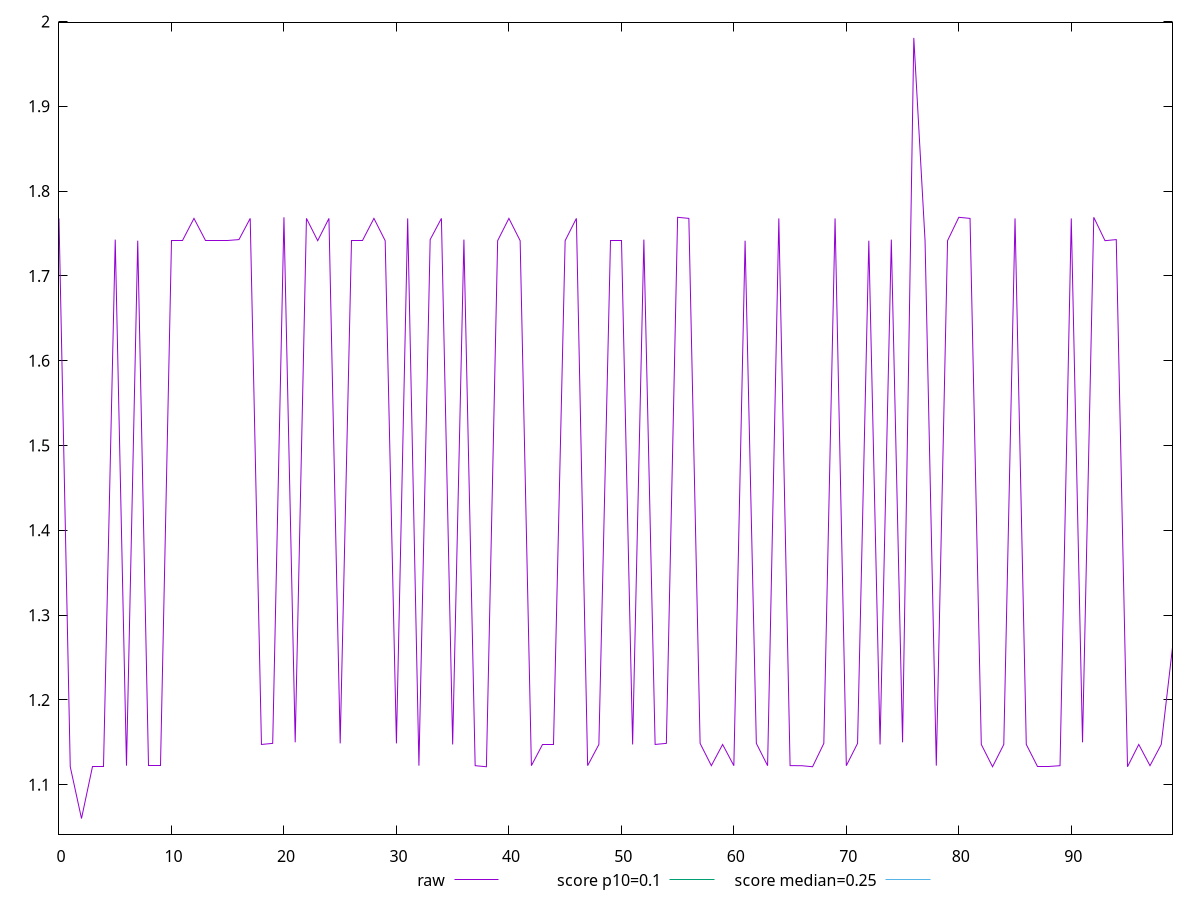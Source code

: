 reset

$raw <<EOF
0 1.7678036499023437
1 1.121230978012085
2 1.060179723739624
3 1.121230978012085
4 1.121230978012085
5 1.7428033447265623
6 1.122485631942749
7 1.7415240478515623
8 1.122485631942749
9 1.122485631942749
10 1.7415240478515623
11 1.7415240478515623
12 1.7678036499023437
13 1.7415240478515623
14 1.7415240478515623
15 1.7415240478515623
16 1.7428033447265623
17 1.7678036499023437
18 1.1475105800628662
19 1.1487898769378664
20 1.7690829467773437
21 1.1500445308685303
22 1.7678036499023437
23 1.7415240478515623
24 1.7678036499023437
25 1.1487898769378664
26 1.7415240478515623
27 1.7415240478515623
28 1.7678036499023437
29 1.7415240478515623
30 1.1487652339935301
31 1.7678036499023437
32 1.122510274887085
33 1.7428033447265623
34 1.7678036499023437
35 1.1475105800628662
36 1.7428033447265623
37 1.122485631942749
38 1.121230978012085
39 1.7415240478515623
40 1.7678036499023437
41 1.7415240478515623
42 1.122510274887085
43 1.1475105800628662
44 1.1475105800628662
45 1.7415240478515623
46 1.7678036499023437
47 1.122510274887085
48 1.1475105800628662
49 1.7415240478515623
50 1.7415240478515623
51 1.1475105800628662
52 1.7428033447265623
53 1.1475105800628662
54 1.1487898769378664
55 1.7690829467773437
56 1.7678036499023437
57 1.1487652339935301
58 1.122510274887085
59 1.1475105800628662
60 1.122485631942749
61 1.7415240478515623
62 1.1487652339935301
63 1.122485631942749
64 1.7678036499023437
65 1.122510274887085
66 1.122485631942749
67 1.121230978012085
68 1.1487652339935301
69 1.7678036499023437
70 1.122485631942749
71 1.1487898769378664
72 1.7415240478515623
73 1.1475105800628662
74 1.7428033447265623
75 1.1500445308685303
76 1.9806091851128471
77 1.7415240478515623
78 1.122485631942749
79 1.7415240478515623
80 1.7690829467773437
81 1.7678036499023437
82 1.1475105800628662
83 1.121230978012085
84 1.1475105800628662
85 1.7678036499023437
86 1.1475105800628662
87 1.121230978012085
88 1.121230978012085
89 1.122485631942749
90 1.7678036499023437
91 1.1500445308685303
92 1.7690829467773437
93 1.7415240478515626
94 1.7428033447265623
95 1.121230978012085
96 1.1475105800628662
97 1.122510274887085
98 1.1475105800628662
99 1.2617944291432697
EOF

set key outside below
set xrange [0:99]
set yrange [1.0417711345121596:1.9990177743403115]
set trange [1.0417711345121596:1.9990177743403115]
set terminal svg size 640, 500 enhanced background rgb 'white'
set output "report_00018_2021-02-10T15-25-16.877Z/cumulative-layout-shift/samples/pages/raw/values.svg"

plot $raw title "raw" with line, \
     0.1 title "score p10=0.1", \
     0.25 title "score median=0.25"

reset
